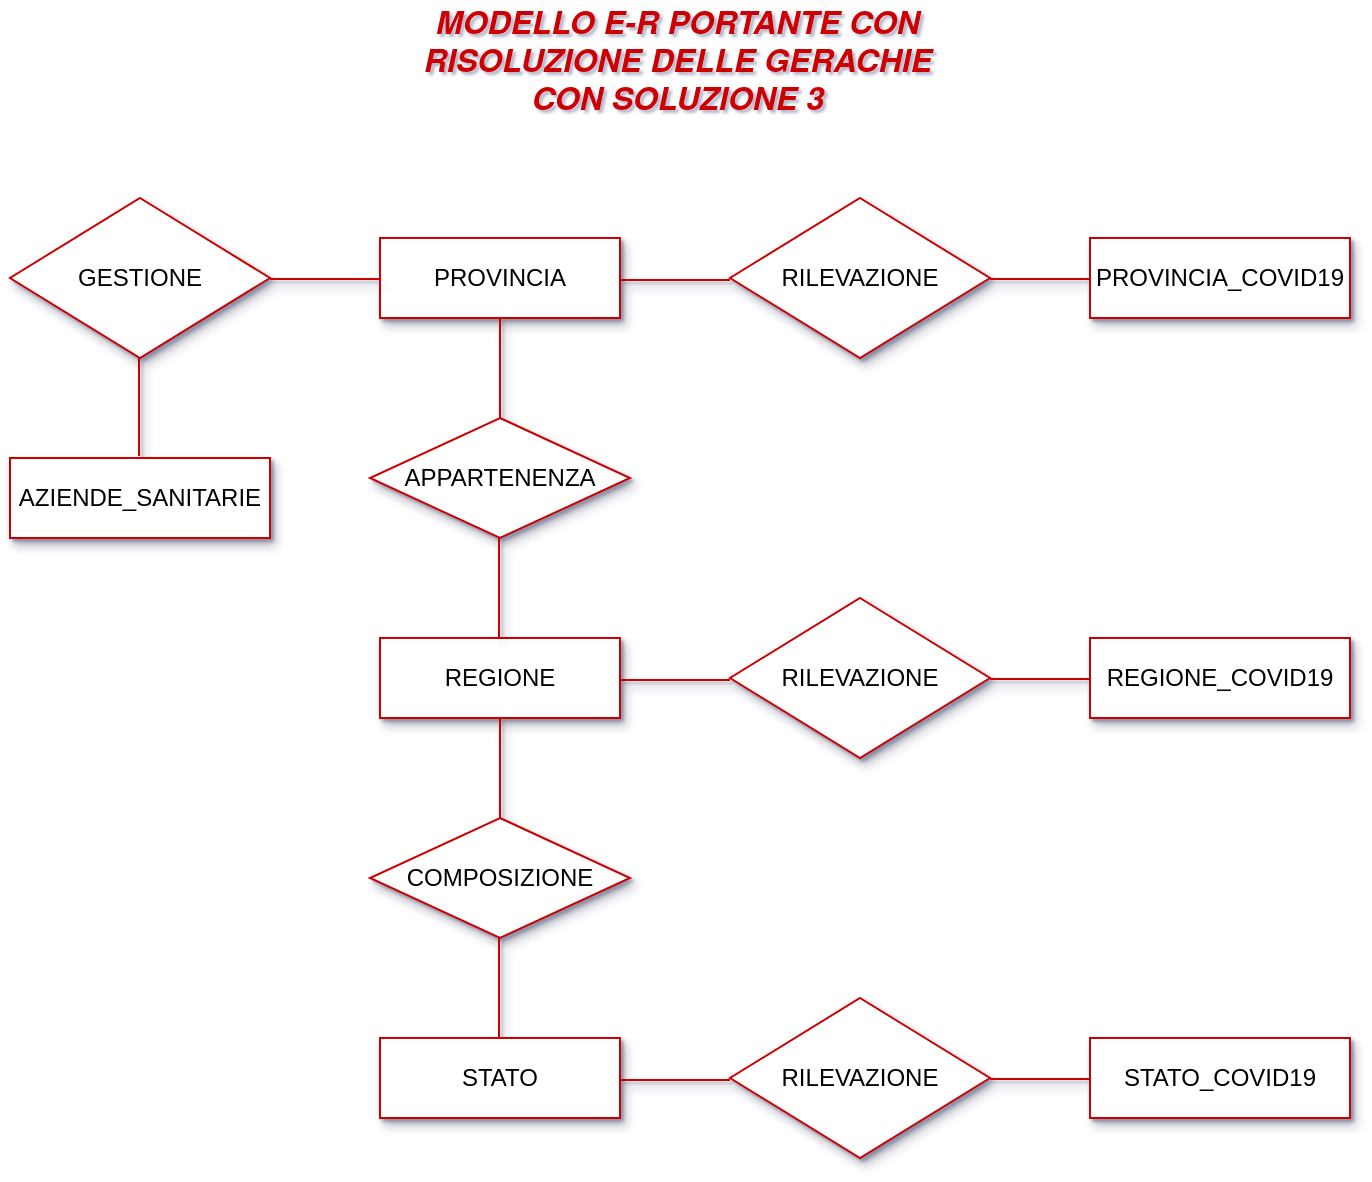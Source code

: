 <mxfile version="13.1.3" type="device"><diagram id="mft68rljReJlG69QHATg" name="Page-1"><mxGraphModel dx="1426" dy="671" grid="1" gridSize="10" guides="1" tooltips="1" connect="1" arrows="1" fold="1" page="1" pageScale="1" pageWidth="827" pageHeight="1169" math="0" shadow="1" extFonts="Helvetica Neue^https://fonts.googleapis.com/css?family=Helvetica+Neue"><root><mxCell id="0"/><mxCell id="1" parent="0"/><mxCell id="zF0XIdlhmRPVy2XOkBQg-1" value="PROVINCIA" style="rounded=0;whiteSpace=wrap;html=1;strokeColor=#CC0000;shadow=1;" parent="1" vertex="1"><mxGeometry x="265" y="140" width="120" height="40" as="geometry"/></mxCell><mxCell id="zF0XIdlhmRPVy2XOkBQg-2" value="" style="endArrow=none;html=1;entryX=0.5;entryY=1;entryDx=0;entryDy=0;strokeColor=#CC0000;shadow=1;" parent="1" target="zF0XIdlhmRPVy2XOkBQg-1" edge="1"><mxGeometry width="50" height="50" relative="1" as="geometry"><mxPoint x="325" y="230" as="sourcePoint"/><mxPoint x="385" y="260" as="targetPoint"/></mxGeometry></mxCell><mxCell id="zF0XIdlhmRPVy2XOkBQg-3" value="APPARTENENZA" style="rhombus;whiteSpace=wrap;html=1;strokeColor=#CC0000;shadow=1;" parent="1" vertex="1"><mxGeometry x="260" y="230" width="130" height="60" as="geometry"/></mxCell><mxCell id="zF0XIdlhmRPVy2XOkBQg-5" value="REGIONE" style="rounded=0;whiteSpace=wrap;html=1;strokeColor=#CC0000;shadow=1;" parent="1" vertex="1"><mxGeometry x="265" y="340" width="120" height="40" as="geometry"/></mxCell><mxCell id="zF0XIdlhmRPVy2XOkBQg-6" value="" style="endArrow=none;html=1;entryX=0.5;entryY=1;entryDx=0;entryDy=0;strokeColor=#CC0000;shadow=1;" parent="1" edge="1"><mxGeometry width="50" height="50" relative="1" as="geometry"><mxPoint x="324.5" y="340" as="sourcePoint"/><mxPoint x="324.5" y="290" as="targetPoint"/></mxGeometry></mxCell><mxCell id="zF0XIdlhmRPVy2XOkBQg-7" value="" style="endArrow=none;html=1;exitX=1;exitY=0.5;exitDx=0;exitDy=0;strokeColor=#CC0000;shadow=1;" parent="1" edge="1"><mxGeometry width="50" height="50" relative="1" as="geometry"><mxPoint x="385" y="161" as="sourcePoint"/><mxPoint x="440" y="161" as="targetPoint"/></mxGeometry></mxCell><mxCell id="zF0XIdlhmRPVy2XOkBQg-9" value="RILEVAZIONE" style="rhombus;whiteSpace=wrap;html=1;strokeColor=#CC0000;shadow=1;" parent="1" vertex="1"><mxGeometry x="440" y="120" width="130" height="80" as="geometry"/></mxCell><mxCell id="zF0XIdlhmRPVy2XOkBQg-23" value="&lt;font color=&quot;#cc0000&quot; style=&quot;font-size: 16px&quot;&gt;&lt;i&gt;&lt;b&gt;MODELLO E-R PORTANTE CON RISOLUZIONE DELLE GERACHIE CON SOLUZIONE 3&lt;/b&gt;&lt;/i&gt;&lt;/font&gt;" style="text;html=1;strokeColor=none;fillColor=none;align=center;verticalAlign=middle;whiteSpace=wrap;rounded=0;shadow=1;fontFamily=Helvetica Neue;FType=g;" parent="1" vertex="1"><mxGeometry x="271" y="40" width="286" height="20" as="geometry"/></mxCell><mxCell id="uUSpS8wdSF80W4FRboEa-1" value="" style="endArrow=none;html=1;entryX=0.5;entryY=1;entryDx=0;entryDy=0;strokeColor=#CC0000;shadow=1;" parent="1" edge="1"><mxGeometry width="50" height="50" relative="1" as="geometry"><mxPoint x="325" y="430" as="sourcePoint"/><mxPoint x="325" y="380" as="targetPoint"/></mxGeometry></mxCell><mxCell id="uUSpS8wdSF80W4FRboEa-2" value="COMPOSIZIONE" style="rhombus;whiteSpace=wrap;html=1;strokeColor=#CC0000;shadow=1;" parent="1" vertex="1"><mxGeometry x="260" y="430" width="130" height="60" as="geometry"/></mxCell><mxCell id="uUSpS8wdSF80W4FRboEa-3" value="" style="endArrow=none;html=1;entryX=0.5;entryY=1;entryDx=0;entryDy=0;strokeColor=#CC0000;shadow=1;" parent="1" edge="1"><mxGeometry width="50" height="50" relative="1" as="geometry"><mxPoint x="324.5" y="540" as="sourcePoint"/><mxPoint x="324.5" y="490" as="targetPoint"/></mxGeometry></mxCell><mxCell id="uUSpS8wdSF80W4FRboEa-4" value="STATO" style="rounded=0;whiteSpace=wrap;html=1;strokeColor=#CC0000;shadow=1;" parent="1" vertex="1"><mxGeometry x="265" y="540" width="120" height="40" as="geometry"/></mxCell><mxCell id="uUSpS8wdSF80W4FRboEa-17" value="" style="endArrow=none;html=1;exitX=1;exitY=0.5;exitDx=0;exitDy=0;strokeColor=#CC0000;shadow=1;" parent="1" edge="1"><mxGeometry width="50" height="50" relative="1" as="geometry"><mxPoint x="570" y="160.5" as="sourcePoint"/><mxPoint x="625" y="160.5" as="targetPoint"/></mxGeometry></mxCell><mxCell id="uUSpS8wdSF80W4FRboEa-18" value="" style="endArrow=none;html=1;exitX=1;exitY=0.5;exitDx=0;exitDy=0;strokeColor=#CC0000;shadow=1;" parent="1" edge="1"><mxGeometry width="50" height="50" relative="1" as="geometry"><mxPoint x="385" y="361" as="sourcePoint"/><mxPoint x="440" y="361" as="targetPoint"/></mxGeometry></mxCell><mxCell id="uUSpS8wdSF80W4FRboEa-19" value="RILEVAZIONE" style="rhombus;whiteSpace=wrap;html=1;strokeColor=#CC0000;shadow=1;" parent="1" vertex="1"><mxGeometry x="440" y="320" width="130" height="80" as="geometry"/></mxCell><mxCell id="uUSpS8wdSF80W4FRboEa-20" value="" style="endArrow=none;html=1;exitX=1;exitY=0.5;exitDx=0;exitDy=0;strokeColor=#CC0000;shadow=1;" parent="1" edge="1"><mxGeometry width="50" height="50" relative="1" as="geometry"><mxPoint x="570" y="360.5" as="sourcePoint"/><mxPoint x="625" y="360.5" as="targetPoint"/></mxGeometry></mxCell><mxCell id="uUSpS8wdSF80W4FRboEa-21" value="" style="endArrow=none;html=1;exitX=1;exitY=0.5;exitDx=0;exitDy=0;strokeColor=#CC0000;shadow=1;" parent="1" edge="1"><mxGeometry width="50" height="50" relative="1" as="geometry"><mxPoint x="385" y="561" as="sourcePoint"/><mxPoint x="440" y="561" as="targetPoint"/></mxGeometry></mxCell><mxCell id="uUSpS8wdSF80W4FRboEa-22" value="RILEVAZIONE" style="rhombus;whiteSpace=wrap;html=1;strokeColor=#CC0000;shadow=1;" parent="1" vertex="1"><mxGeometry x="440" y="520" width="130" height="80" as="geometry"/></mxCell><mxCell id="uUSpS8wdSF80W4FRboEa-23" value="" style="endArrow=none;html=1;exitX=1;exitY=0.5;exitDx=0;exitDy=0;strokeColor=#CC0000;shadow=1;" parent="1" edge="1"><mxGeometry width="50" height="50" relative="1" as="geometry"><mxPoint x="570" y="560.5" as="sourcePoint"/><mxPoint x="625" y="560.5" as="targetPoint"/></mxGeometry></mxCell><mxCell id="uUSpS8wdSF80W4FRboEa-24" value="PROVINCIA_COVID19" style="rounded=0;whiteSpace=wrap;html=1;strokeColor=#CC0000;shadow=1;" parent="1" vertex="1"><mxGeometry x="620" y="140" width="130" height="40" as="geometry"/></mxCell><mxCell id="uUSpS8wdSF80W4FRboEa-25" value="STATO_COVID19" style="rounded=0;whiteSpace=wrap;html=1;strokeColor=#CC0000;shadow=1;" parent="1" vertex="1"><mxGeometry x="620" y="540" width="130" height="40" as="geometry"/></mxCell><mxCell id="uUSpS8wdSF80W4FRboEa-26" value="REGIONE_COVID19" style="rounded=0;whiteSpace=wrap;html=1;strokeColor=#CC0000;shadow=1;" parent="1" vertex="1"><mxGeometry x="620" y="340" width="130" height="40" as="geometry"/></mxCell><mxCell id="uUSpS8wdSF80W4FRboEa-27" value="" style="endArrow=none;html=1;strokeColor=#CC0000;shadow=1;" parent="1" edge="1"><mxGeometry width="50" height="50" relative="1" as="geometry"><mxPoint x="144.5" y="249" as="sourcePoint"/><mxPoint x="144.5" y="200" as="targetPoint"/></mxGeometry></mxCell><mxCell id="uUSpS8wdSF80W4FRboEa-28" value="GESTIONE" style="rhombus;whiteSpace=wrap;html=1;strokeColor=#CC0000;shadow=1;" parent="1" vertex="1"><mxGeometry x="80" y="120" width="130" height="80" as="geometry"/></mxCell><mxCell id="uUSpS8wdSF80W4FRboEa-29" value="" style="endArrow=none;html=1;exitX=1;exitY=0.5;exitDx=0;exitDy=0;strokeColor=#CC0000;shadow=1;" parent="1" edge="1"><mxGeometry width="50" height="50" relative="1" as="geometry"><mxPoint x="210" y="160.5" as="sourcePoint"/><mxPoint x="265" y="160.5" as="targetPoint"/></mxGeometry></mxCell><mxCell id="uUSpS8wdSF80W4FRboEa-30" value="AZIENDE_SANITARIE" style="rounded=0;whiteSpace=wrap;html=1;strokeColor=#CC0000;shadow=1;" parent="1" vertex="1"><mxGeometry x="80" y="250" width="130" height="40" as="geometry"/></mxCell></root></mxGraphModel></diagram></mxfile>